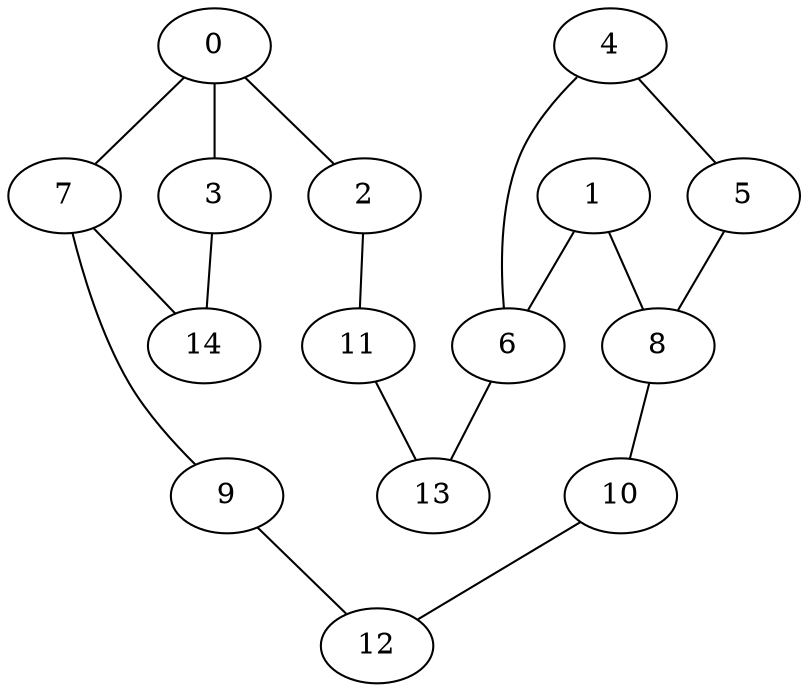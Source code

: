 graph "sampletest150-mod2_image18.bmp" {
	0	 [type=intersection,
		x=99,
		y=310];
	2	 [type=corner,
		x=113,
		y=339];
	0 -- 2	 [angle0="1.12",
		frequency=1,
		type0=line];
	3	 [type=corner,
		x=54,
		y=307];
	0 -- 3	 [angle0=".07",
		frequency=1,
		type0=line];
	7	 [type=intersection,
		x=101,
		y=195];
	0 -- 7	 [angle0="-1.55",
		frequency=1,
		type0=line];
	1	 [type=corner,
		x=459,
		y=278];
	6	 [type=intersection,
		x=467,
		y=288];
	1 -- 6	 [angle0=".90",
		frequency=1,
		type0=line];
	8	 [type=intersection,
		x=451,
		y=211];
	1 -- 8	 [angle0="1.45",
		frequency=1,
		type0=line];
	11	 [type=corner,
		x=443,
		y=346];
	2 -- 11	 [angle0=".02",
		frequency=1,
		type0=line];
	14	 [type=corner,
		x=43,
		y=208];
	3 -- 14	 [angle0="1.46",
		frequency=1,
		type0=line];
	4	 [type=corner,
		x=447,
		y=291];
	5	 [type=corner,
		x=440,
		y=208];
	4 -- 5	 [angle0="1.49",
		frequency=1,
		type0=line];
	4 -- 6	 [angle0="-.15",
		frequency=1,
		type0=line];
	5 -- 8	 [angle0=".27",
		frequency=1,
		type0=line];
	13	 [type=corner,
		x=438,
		y=301];
	6 -- 13	 [angle0="-.42",
		frequency=1,
		type0=line];
	9	 [type=corner,
		x=113,
		y=158];
	7 -- 9	 [angle0="-1.26",
		frequency=1,
		type0=line];
	7 -- 14	 [angle0="-.22",
		frequency=1,
		type0=line];
	10	 [type=corner,
		x=441,
		y=190];
	8 -- 10	 [angle0="1.13",
		frequency=1,
		type0=line];
	12	 [type=corner,
		x=446,
		y=162];
	9 -- 12	 [angle0=".01",
		frequency=1,
		type0=line];
	10 -- 12	 [angle0="-1.39",
		frequency=1,
		type0=line];
	11 -- 13	 [angle0="1.46",
		frequency=1,
		type0=line];
}
